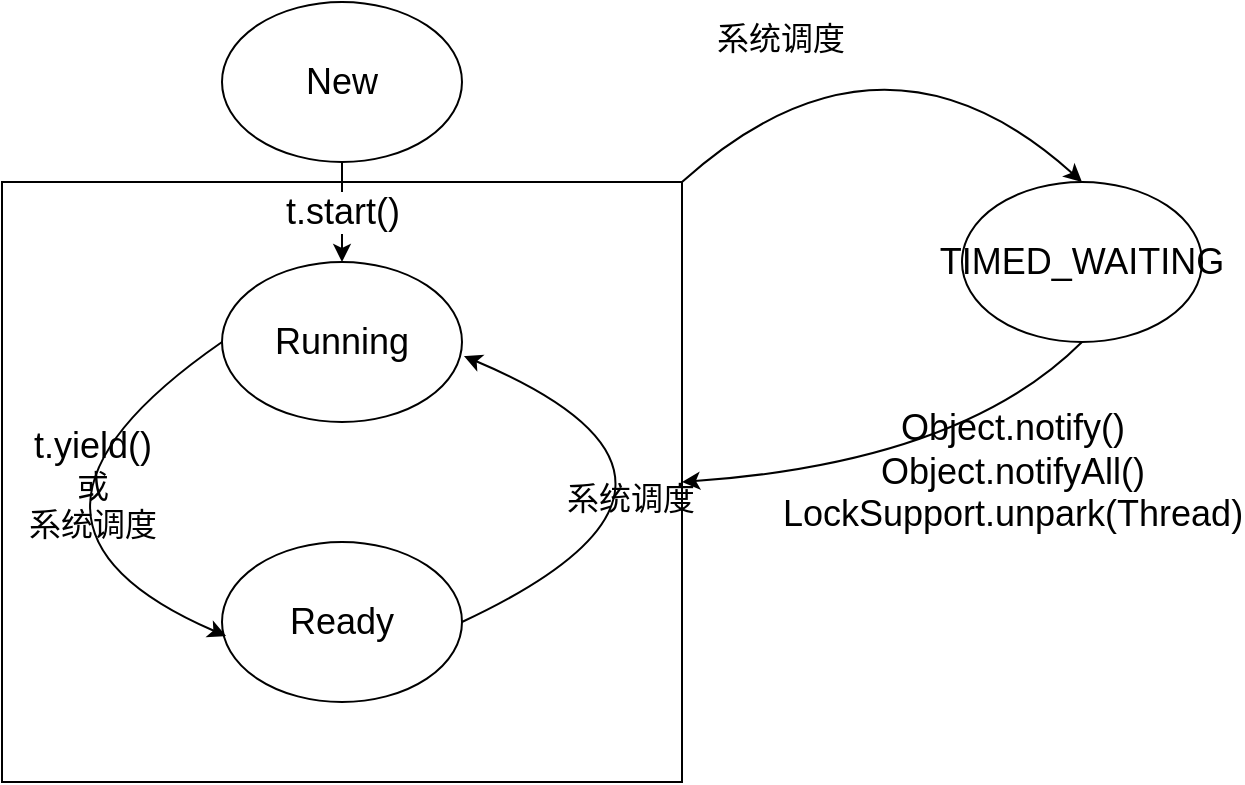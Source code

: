 <mxfile version="14.9.6" type="github">
  <diagram id="wkuXLtREneCwOUzyzkUJ" name="Page-1">
    <mxGraphModel dx="1359" dy="780" grid="1" gridSize="10" guides="1" tooltips="1" connect="1" arrows="1" fold="1" page="1" pageScale="1" pageWidth="1920" pageHeight="1200" math="0" shadow="0">
      <root>
        <mxCell id="0" />
        <mxCell id="1" parent="0" />
        <mxCell id="tVFLnHzWBaxxeH9vSnJw-9" value="" style="rounded=0;whiteSpace=wrap;html=1;" vertex="1" parent="1">
          <mxGeometry x="420" y="180" width="340" height="300" as="geometry" />
        </mxCell>
        <mxCell id="tVFLnHzWBaxxeH9vSnJw-1" value="&lt;font style=&quot;font-size: 18px&quot;&gt;New&lt;/font&gt;" style="ellipse;whiteSpace=wrap;html=1;" vertex="1" parent="1">
          <mxGeometry x="530" y="90" width="120" height="80" as="geometry" />
        </mxCell>
        <mxCell id="tVFLnHzWBaxxeH9vSnJw-2" value="&lt;font style=&quot;font-size: 18px&quot;&gt;Running&lt;/font&gt;" style="ellipse;whiteSpace=wrap;html=1;" vertex="1" parent="1">
          <mxGeometry x="530" y="220" width="120" height="80" as="geometry" />
        </mxCell>
        <mxCell id="tVFLnHzWBaxxeH9vSnJw-3" value="&lt;font style=&quot;font-size: 18px&quot;&gt;Ready&lt;/font&gt;" style="ellipse;whiteSpace=wrap;html=1;" vertex="1" parent="1">
          <mxGeometry x="530" y="360" width="120" height="80" as="geometry" />
        </mxCell>
        <mxCell id="tVFLnHzWBaxxeH9vSnJw-4" value="" style="curved=1;endArrow=classic;html=1;exitX=0;exitY=0.5;exitDx=0;exitDy=0;entryX=0.017;entryY=0.588;entryDx=0;entryDy=0;entryPerimeter=0;" edge="1" parent="1" source="tVFLnHzWBaxxeH9vSnJw-2" target="tVFLnHzWBaxxeH9vSnJw-3">
          <mxGeometry width="50" height="50" relative="1" as="geometry">
            <mxPoint x="660" y="420" as="sourcePoint" />
            <mxPoint x="780" y="500" as="targetPoint" />
            <Array as="points">
              <mxPoint x="400" y="350" />
            </Array>
          </mxGeometry>
        </mxCell>
        <mxCell id="tVFLnHzWBaxxeH9vSnJw-5" value="&lt;div&gt;&lt;font style=&quot;font-size: 18px&quot;&gt;t.yield()&lt;/font&gt;&lt;/div&gt;&lt;div&gt;&lt;font size=&quot;3&quot;&gt;或&lt;/font&gt;&lt;/div&gt;&lt;div&gt;&lt;font size=&quot;3&quot;&gt;系统调度&lt;/font&gt;&lt;br&gt;&lt;/div&gt;" style="edgeLabel;html=1;align=center;verticalAlign=middle;resizable=0;points=[];labelBackgroundColor=none;" vertex="1" connectable="0" parent="tVFLnHzWBaxxeH9vSnJw-4">
          <mxGeometry x="-0.373" y="21" relative="1" as="geometry">
            <mxPoint as="offset" />
          </mxGeometry>
        </mxCell>
        <mxCell id="tVFLnHzWBaxxeH9vSnJw-6" value="" style="curved=1;endArrow=classic;html=1;exitX=1;exitY=0.5;exitDx=0;exitDy=0;entryX=1.008;entryY=0.588;entryDx=0;entryDy=0;entryPerimeter=0;" edge="1" parent="1" source="tVFLnHzWBaxxeH9vSnJw-3" target="tVFLnHzWBaxxeH9vSnJw-2">
          <mxGeometry width="50" height="50" relative="1" as="geometry">
            <mxPoint x="540" y="270" as="sourcePoint" />
            <mxPoint x="542.04" y="417.04" as="targetPoint" />
            <Array as="points">
              <mxPoint x="800" y="330" />
            </Array>
          </mxGeometry>
        </mxCell>
        <mxCell id="tVFLnHzWBaxxeH9vSnJw-7" value="&lt;font size=&quot;3&quot;&gt;系统调度&lt;/font&gt;" style="edgeLabel;html=1;align=center;verticalAlign=middle;resizable=0;points=[];labelBackgroundColor=none;" vertex="1" connectable="0" parent="tVFLnHzWBaxxeH9vSnJw-6">
          <mxGeometry x="-0.373" y="21" relative="1" as="geometry">
            <mxPoint as="offset" />
          </mxGeometry>
        </mxCell>
        <mxCell id="tVFLnHzWBaxxeH9vSnJw-8" value="&lt;font style=&quot;font-size: 18px&quot;&gt;t.start()&lt;/font&gt;" style="endArrow=classic;html=1;exitX=0.5;exitY=1;exitDx=0;exitDy=0;entryX=0.5;entryY=0;entryDx=0;entryDy=0;" edge="1" parent="1" source="tVFLnHzWBaxxeH9vSnJw-1" target="tVFLnHzWBaxxeH9vSnJw-2">
          <mxGeometry width="50" height="50" relative="1" as="geometry">
            <mxPoint x="660" y="420" as="sourcePoint" />
            <mxPoint x="710" y="370" as="targetPoint" />
          </mxGeometry>
        </mxCell>
        <mxCell id="tVFLnHzWBaxxeH9vSnJw-10" value="&lt;font style=&quot;font-size: 18px&quot;&gt;TIMED_WAITING&lt;/font&gt;" style="ellipse;whiteSpace=wrap;html=1;" vertex="1" parent="1">
          <mxGeometry x="900" y="180" width="120" height="80" as="geometry" />
        </mxCell>
        <mxCell id="tVFLnHzWBaxxeH9vSnJw-11" value="" style="curved=1;endArrow=classic;html=1;exitX=1;exitY=0;exitDx=0;exitDy=0;entryX=0.5;entryY=0;entryDx=0;entryDy=0;" edge="1" parent="1" source="tVFLnHzWBaxxeH9vSnJw-9" target="tVFLnHzWBaxxeH9vSnJw-10">
          <mxGeometry width="50" height="50" relative="1" as="geometry">
            <mxPoint x="660" y="410" as="sourcePoint" />
            <mxPoint x="660.96" y="277.04" as="targetPoint" />
            <Array as="points">
              <mxPoint x="860" y="90" />
            </Array>
          </mxGeometry>
        </mxCell>
        <mxCell id="tVFLnHzWBaxxeH9vSnJw-12" value="&lt;font size=&quot;3&quot;&gt;系统调度&lt;/font&gt;" style="edgeLabel;html=1;align=center;verticalAlign=middle;resizable=0;points=[];" vertex="1" connectable="0" parent="tVFLnHzWBaxxeH9vSnJw-11">
          <mxGeometry x="-0.373" y="21" relative="1" as="geometry">
            <mxPoint as="offset" />
          </mxGeometry>
        </mxCell>
        <mxCell id="tVFLnHzWBaxxeH9vSnJw-13" value="" style="curved=1;endArrow=classic;html=1;exitX=0.5;exitY=1;exitDx=0;exitDy=0;entryX=1;entryY=0.5;entryDx=0;entryDy=0;" edge="1" parent="1" source="tVFLnHzWBaxxeH9vSnJw-10" target="tVFLnHzWBaxxeH9vSnJw-9">
          <mxGeometry width="50" height="50" relative="1" as="geometry">
            <mxPoint x="770" y="190" as="sourcePoint" />
            <mxPoint x="970" y="190" as="targetPoint" />
            <Array as="points">
              <mxPoint x="900" y="320" />
            </Array>
          </mxGeometry>
        </mxCell>
        <mxCell id="tVFLnHzWBaxxeH9vSnJw-14" value="&lt;div&gt;&lt;font style=&quot;font-size: 18px&quot;&gt;Object.notify()&lt;/font&gt;&lt;/div&gt;&lt;div&gt;&lt;font style=&quot;font-size: 18px&quot;&gt;Object.notifyAll()&lt;/font&gt;&lt;/div&gt;&lt;div&gt;&lt;font style=&quot;font-size: 18px&quot;&gt;LockSupport.unpark(Thread)&lt;br&gt;&lt;/font&gt;&lt;/div&gt;" style="edgeLabel;html=1;align=center;verticalAlign=middle;resizable=0;points=[];labelBackgroundColor=none;" vertex="1" connectable="0" parent="tVFLnHzWBaxxeH9vSnJw-13">
          <mxGeometry x="-0.373" y="21" relative="1" as="geometry">
            <mxPoint as="offset" />
          </mxGeometry>
        </mxCell>
      </root>
    </mxGraphModel>
  </diagram>
</mxfile>
